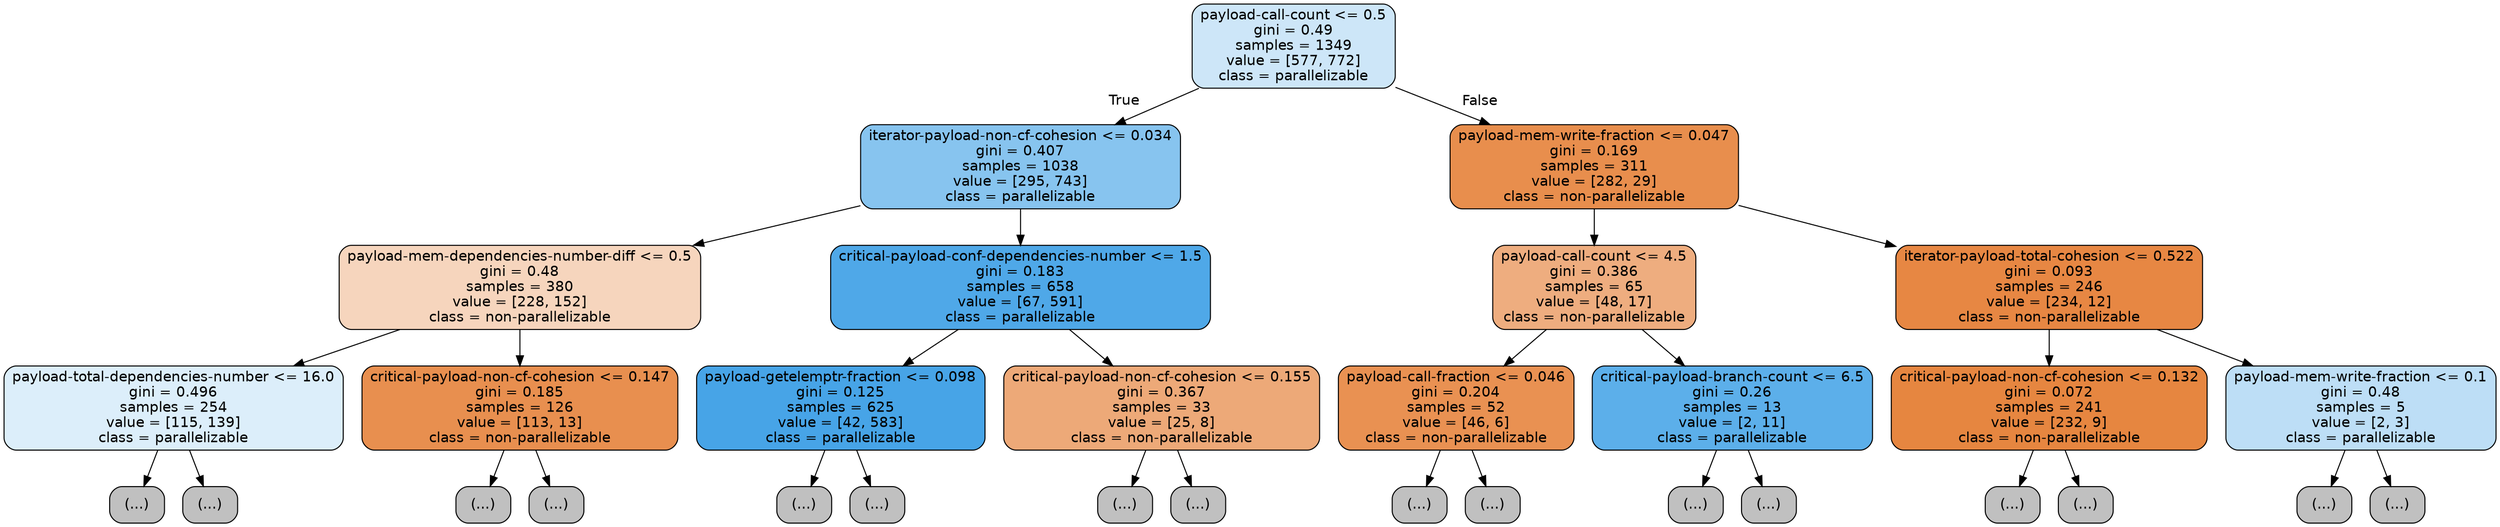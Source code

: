 digraph Tree {
node [shape=box, style="filled, rounded", color="black", fontname=helvetica] ;
edge [fontname=helvetica] ;
0 [label="payload-call-count <= 0.5\ngini = 0.49\nsamples = 1349\nvalue = [577, 772]\nclass = parallelizable", fillcolor="#399de540"] ;
1 [label="iterator-payload-non-cf-cohesion <= 0.034\ngini = 0.407\nsamples = 1038\nvalue = [295, 743]\nclass = parallelizable", fillcolor="#399de59a"] ;
0 -> 1 [labeldistance=2.5, labelangle=45, headlabel="True"] ;
2 [label="payload-mem-dependencies-number-diff <= 0.5\ngini = 0.48\nsamples = 380\nvalue = [228, 152]\nclass = non-parallelizable", fillcolor="#e5813955"] ;
1 -> 2 ;
3 [label="payload-total-dependencies-number <= 16.0\ngini = 0.496\nsamples = 254\nvalue = [115, 139]\nclass = parallelizable", fillcolor="#399de52c"] ;
2 -> 3 ;
4 [label="(...)", fillcolor="#C0C0C0"] ;
3 -> 4 ;
21 [label="(...)", fillcolor="#C0C0C0"] ;
3 -> 21 ;
48 [label="critical-payload-non-cf-cohesion <= 0.147\ngini = 0.185\nsamples = 126\nvalue = [113, 13]\nclass = non-parallelizable", fillcolor="#e58139e2"] ;
2 -> 48 ;
49 [label="(...)", fillcolor="#C0C0C0"] ;
48 -> 49 ;
58 [label="(...)", fillcolor="#C0C0C0"] ;
48 -> 58 ;
67 [label="critical-payload-conf-dependencies-number <= 1.5\ngini = 0.183\nsamples = 658\nvalue = [67, 591]\nclass = parallelizable", fillcolor="#399de5e2"] ;
1 -> 67 ;
68 [label="payload-getelemptr-fraction <= 0.098\ngini = 0.125\nsamples = 625\nvalue = [42, 583]\nclass = parallelizable", fillcolor="#399de5ed"] ;
67 -> 68 ;
69 [label="(...)", fillcolor="#C0C0C0"] ;
68 -> 69 ;
70 [label="(...)", fillcolor="#C0C0C0"] ;
68 -> 70 ;
155 [label="critical-payload-non-cf-cohesion <= 0.155\ngini = 0.367\nsamples = 33\nvalue = [25, 8]\nclass = non-parallelizable", fillcolor="#e58139ad"] ;
67 -> 155 ;
156 [label="(...)", fillcolor="#C0C0C0"] ;
155 -> 156 ;
161 [label="(...)", fillcolor="#C0C0C0"] ;
155 -> 161 ;
168 [label="payload-mem-write-fraction <= 0.047\ngini = 0.169\nsamples = 311\nvalue = [282, 29]\nclass = non-parallelizable", fillcolor="#e58139e5"] ;
0 -> 168 [labeldistance=2.5, labelangle=-45, headlabel="False"] ;
169 [label="payload-call-count <= 4.5\ngini = 0.386\nsamples = 65\nvalue = [48, 17]\nclass = non-parallelizable", fillcolor="#e58139a5"] ;
168 -> 169 ;
170 [label="payload-call-fraction <= 0.046\ngini = 0.204\nsamples = 52\nvalue = [46, 6]\nclass = non-parallelizable", fillcolor="#e58139de"] ;
169 -> 170 ;
171 [label="(...)", fillcolor="#C0C0C0"] ;
170 -> 171 ;
180 [label="(...)", fillcolor="#C0C0C0"] ;
170 -> 180 ;
181 [label="critical-payload-branch-count <= 6.5\ngini = 0.26\nsamples = 13\nvalue = [2, 11]\nclass = parallelizable", fillcolor="#399de5d1"] ;
169 -> 181 ;
182 [label="(...)", fillcolor="#C0C0C0"] ;
181 -> 182 ;
183 [label="(...)", fillcolor="#C0C0C0"] ;
181 -> 183 ;
184 [label="iterator-payload-total-cohesion <= 0.522\ngini = 0.093\nsamples = 246\nvalue = [234, 12]\nclass = non-parallelizable", fillcolor="#e58139f2"] ;
168 -> 184 ;
185 [label="critical-payload-non-cf-cohesion <= 0.132\ngini = 0.072\nsamples = 241\nvalue = [232, 9]\nclass = non-parallelizable", fillcolor="#e58139f5"] ;
184 -> 185 ;
186 [label="(...)", fillcolor="#C0C0C0"] ;
185 -> 186 ;
199 [label="(...)", fillcolor="#C0C0C0"] ;
185 -> 199 ;
202 [label="payload-mem-write-fraction <= 0.1\ngini = 0.48\nsamples = 5\nvalue = [2, 3]\nclass = parallelizable", fillcolor="#399de555"] ;
184 -> 202 ;
203 [label="(...)", fillcolor="#C0C0C0"] ;
202 -> 203 ;
204 [label="(...)", fillcolor="#C0C0C0"] ;
202 -> 204 ;
}